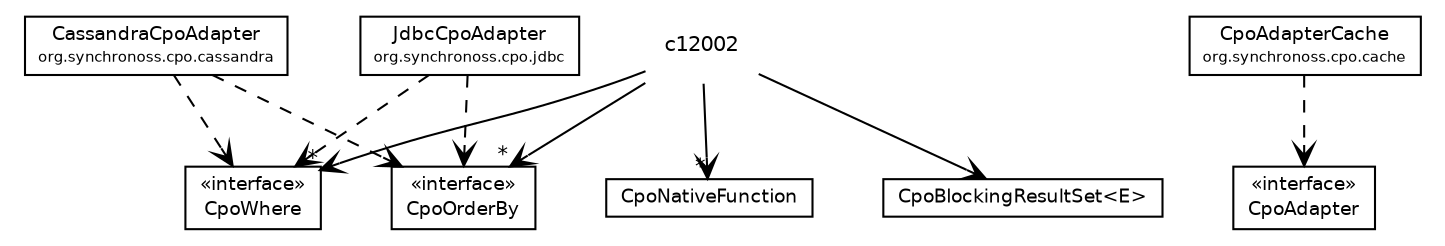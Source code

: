 #!/usr/local/bin/dot
#
# Class diagram 
# Generated by UmlGraph version 4.6 (http://www.spinellis.gr/sw/umlgraph)
#

digraph G {
	edge [fontname="Helvetica",fontsize=10,labelfontname="Helvetica",labelfontsize=10];
	node [fontname="Helvetica",fontsize=10,shape=plaintext];
	// org.synchronoss.cpo.CpoWhere
	c11990 [label=<<table border="0" cellborder="1" cellspacing="0" cellpadding="2" port="p" href="./CpoWhere.html">
		<tr><td><table border="0" cellspacing="0" cellpadding="1">
			<tr><td> &laquo;interface&raquo; </td></tr>
			<tr><td> CpoWhere </td></tr>
		</table></td></tr>
		</table>>, fontname="Helvetica", fontcolor="black", fontsize=9.0];
	// org.synchronoss.cpo.CpoOrderBy
	c11995 [label=<<table border="0" cellborder="1" cellspacing="0" cellpadding="2" port="p" href="./CpoOrderBy.html">
		<tr><td><table border="0" cellspacing="0" cellpadding="1">
			<tr><td> &laquo;interface&raquo; </td></tr>
			<tr><td> CpoOrderBy </td></tr>
		</table></td></tr>
		</table>>, fontname="Helvetica", fontcolor="black", fontsize=9.0];
	// org.synchronoss.cpo.CpoNativeFunction
	c11996 [label=<<table border="0" cellborder="1" cellspacing="0" cellpadding="2" port="p" href="./CpoNativeFunction.html">
		<tr><td><table border="0" cellspacing="0" cellpadding="1">
			<tr><td> CpoNativeFunction </td></tr>
		</table></td></tr>
		</table>>, fontname="Helvetica", fontcolor="black", fontsize=9.0];
	// org.synchronoss.cpo.CpoBlockingResultSet<E>
	c12001 [label=<<table border="0" cellborder="1" cellspacing="0" cellpadding="2" port="p" href="./CpoBlockingResultSet.html">
		<tr><td><table border="0" cellspacing="0" cellpadding="1">
			<tr><td> CpoBlockingResultSet&lt;E&gt; </td></tr>
		</table></td></tr>
		</table>>, fontname="Helvetica", fontcolor="black", fontsize=9.0];
	// org.synchronoss.cpo.CpoAdapter
	c12005 [label=<<table border="0" cellborder="1" cellspacing="0" cellpadding="2" port="p" href="./CpoAdapter.html">
		<tr><td><table border="0" cellspacing="0" cellpadding="1">
			<tr><td> &laquo;interface&raquo; </td></tr>
			<tr><td> CpoAdapter </td></tr>
		</table></td></tr>
		</table>>, fontname="Helvetica", fontcolor="black", fontsize=9.0];
	// org.synchronoss.cpo.cache.CpoAdapterCache
	c12014 [label=<<table border="0" cellborder="1" cellspacing="0" cellpadding="2" port="p" href="./cache/CpoAdapterCache.html">
		<tr><td><table border="0" cellspacing="0" cellpadding="1">
			<tr><td> CpoAdapterCache </td></tr>
			<tr><td><font point-size="7.0"> org.synchronoss.cpo.cache </font></td></tr>
		</table></td></tr>
		</table>>, fontname="Helvetica", fontcolor="black", fontsize=9.0];
	// org.synchronoss.cpo.jdbc.JdbcCpoAdapter
	c12110 [label=<<table border="0" cellborder="1" cellspacing="0" cellpadding="2" port="p" href="./jdbc/JdbcCpoAdapter.html">
		<tr><td><table border="0" cellspacing="0" cellpadding="1">
			<tr><td> JdbcCpoAdapter </td></tr>
			<tr><td><font point-size="7.0"> org.synchronoss.cpo.jdbc </font></td></tr>
		</table></td></tr>
		</table>>, fontname="Helvetica", fontcolor="black", fontsize=9.0];
	// org.synchronoss.cpo.cassandra.CassandraCpoAdapter
	c12155 [label=<<table border="0" cellborder="1" cellspacing="0" cellpadding="2" port="p" href="./cassandra/CassandraCpoAdapter.html">
		<tr><td><table border="0" cellspacing="0" cellpadding="1">
			<tr><td> CassandraCpoAdapter </td></tr>
			<tr><td><font point-size="7.0"> org.synchronoss.cpo.cassandra </font></td></tr>
		</table></td></tr>
		</table>>, fontname="Helvetica", fontcolor="black", fontsize=9.0];
	// org.synchronoss.cpo.CpoBaseAdapter<T>.RetrieverThread<T, C> NAVASSOC org.synchronoss.cpo.CpoWhere
	c12002:p -> c11990:p [taillabel="", label="", headlabel="*", fontname="Helvetica", fontcolor="black", fontsize=10.0, color="black", arrowhead=open];
	// org.synchronoss.cpo.CpoBaseAdapter<T>.RetrieverThread<T, C> NAVASSOC org.synchronoss.cpo.CpoOrderBy
	c12002:p -> c11995:p [taillabel="", label="", headlabel="*", fontname="Helvetica", fontcolor="black", fontsize=10.0, color="black", arrowhead=open];
	// org.synchronoss.cpo.CpoBaseAdapter<T>.RetrieverThread<T, C> NAVASSOC org.synchronoss.cpo.CpoNativeFunction
	c12002:p -> c11996:p [taillabel="", label="", headlabel="*", fontname="Helvetica", fontcolor="black", fontsize=10.0, color="black", arrowhead=open];
	// org.synchronoss.cpo.CpoBaseAdapter<T>.RetrieverThread<T, C> NAVASSOC org.synchronoss.cpo.CpoBlockingResultSet<E>
	c12002:p -> c12001:p [taillabel="", label="", headlabel="", fontname="Helvetica", fontcolor="black", fontsize=10.0, color="black", arrowhead=open];
	// org.synchronoss.cpo.cache.CpoAdapterCache DEPEND org.synchronoss.cpo.CpoAdapter
	c12014:p -> c12005:p [taillabel="", label="", headlabel="", fontname="Helvetica", fontcolor="black", fontsize=10.0, color="black", arrowhead=open, style=dashed];
	// org.synchronoss.cpo.jdbc.JdbcCpoAdapter DEPEND org.synchronoss.cpo.CpoWhere
	c12110:p -> c11990:p [taillabel="", label="", headlabel="", fontname="Helvetica", fontcolor="black", fontsize=10.0, color="black", arrowhead=open, style=dashed];
	// org.synchronoss.cpo.jdbc.JdbcCpoAdapter DEPEND org.synchronoss.cpo.CpoOrderBy
	c12110:p -> c11995:p [taillabel="", label="", headlabel="", fontname="Helvetica", fontcolor="black", fontsize=10.0, color="black", arrowhead=open, style=dashed];
	// org.synchronoss.cpo.cassandra.CassandraCpoAdapter DEPEND org.synchronoss.cpo.CpoWhere
	c12155:p -> c11990:p [taillabel="", label="", headlabel="", fontname="Helvetica", fontcolor="black", fontsize=10.0, color="black", arrowhead=open, style=dashed];
	// org.synchronoss.cpo.cassandra.CassandraCpoAdapter DEPEND org.synchronoss.cpo.CpoOrderBy
	c12155:p -> c11995:p [taillabel="", label="", headlabel="", fontname="Helvetica", fontcolor="black", fontsize=10.0, color="black", arrowhead=open, style=dashed];
}

